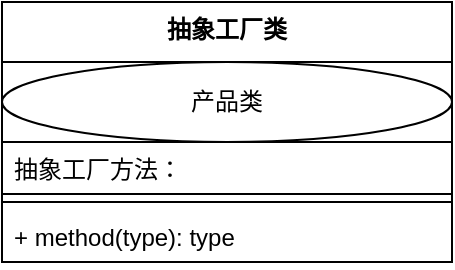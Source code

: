 <mxfile version="13.1.4" type="github">
  <diagram name="Page-1" id="e56a1550-8fbb-45ad-956c-1786394a9013">
    <mxGraphModel dx="460" dy="752" grid="1" gridSize="10" guides="1" tooltips="1" connect="1" arrows="1" fold="1" page="1" pageScale="1" pageWidth="1100" pageHeight="850" background="#ffffff" math="0" shadow="0">
      <root>
        <mxCell id="0" />
        <mxCell id="1" parent="0" />
        <mxCell id="dKw2ImGrpEGFil1TIquo-2" value="抽象工厂类" style="swimlane;fontStyle=1;align=center;verticalAlign=top;childLayout=stackLayout;horizontal=1;startSize=30;horizontalStack=0;resizeParent=1;resizeParentMax=0;resizeLast=0;collapsible=1;marginBottom=0;direction=east;" vertex="1" parent="1">
          <mxGeometry x="125" y="75" width="225" height="130" as="geometry" />
        </mxCell>
        <mxCell id="dKw2ImGrpEGFil1TIquo-7" value="产品类" style="ellipse;whiteSpace=wrap;html=1;fillColor=none;strokeColor=#000000;" vertex="1" parent="dKw2ImGrpEGFil1TIquo-2">
          <mxGeometry y="30" width="225" height="40" as="geometry" />
        </mxCell>
        <mxCell id="dKw2ImGrpEGFil1TIquo-3" value="抽象工厂方法：" style="text;strokeColor=#000000;fillColor=none;align=left;verticalAlign=top;spacingLeft=4;spacingRight=4;overflow=hidden;rotatable=0;points=[[0,0.5],[1,0.5]];portConstraint=eastwest;" vertex="1" parent="dKw2ImGrpEGFil1TIquo-2">
          <mxGeometry y="70" width="225" height="26" as="geometry" />
        </mxCell>
        <mxCell id="dKw2ImGrpEGFil1TIquo-4" value="" style="line;strokeWidth=1;fillColor=none;align=left;verticalAlign=middle;spacingTop=-1;spacingLeft=3;spacingRight=3;rotatable=0;labelPosition=right;points=[];portConstraint=eastwest;" vertex="1" parent="dKw2ImGrpEGFil1TIquo-2">
          <mxGeometry y="96" width="225" height="8" as="geometry" />
        </mxCell>
        <mxCell id="dKw2ImGrpEGFil1TIquo-5" value="+ method(type): type" style="text;strokeColor=none;fillColor=none;align=left;verticalAlign=top;spacingLeft=4;spacingRight=4;overflow=hidden;rotatable=0;points=[[0,0.5],[1,0.5]];portConstraint=eastwest;" vertex="1" parent="dKw2ImGrpEGFil1TIquo-2">
          <mxGeometry y="104" width="225" height="26" as="geometry" />
        </mxCell>
      </root>
    </mxGraphModel>
  </diagram>
</mxfile>
